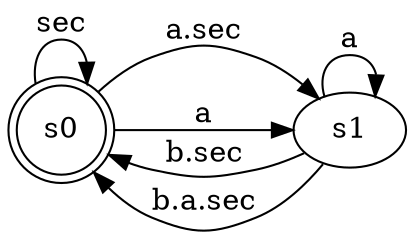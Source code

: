 digraph TernaryDelay0 { 
  rankdir="LR"
  s0 [ shape="doublecircle" ]
  s0->s0 [
    label= "sec"
  ] ;
  s0->s1 [
    label= "a.sec"
  ] ;
  s0->s1 [
    label= "a"
  ] ;
  s1->s1 [
    label= "a"
  ] ;
  s1->s0 [
    label= "b.sec"
  ] ;
  s1->s0 [
    label= "b.a.sec"
  ] ;
}

